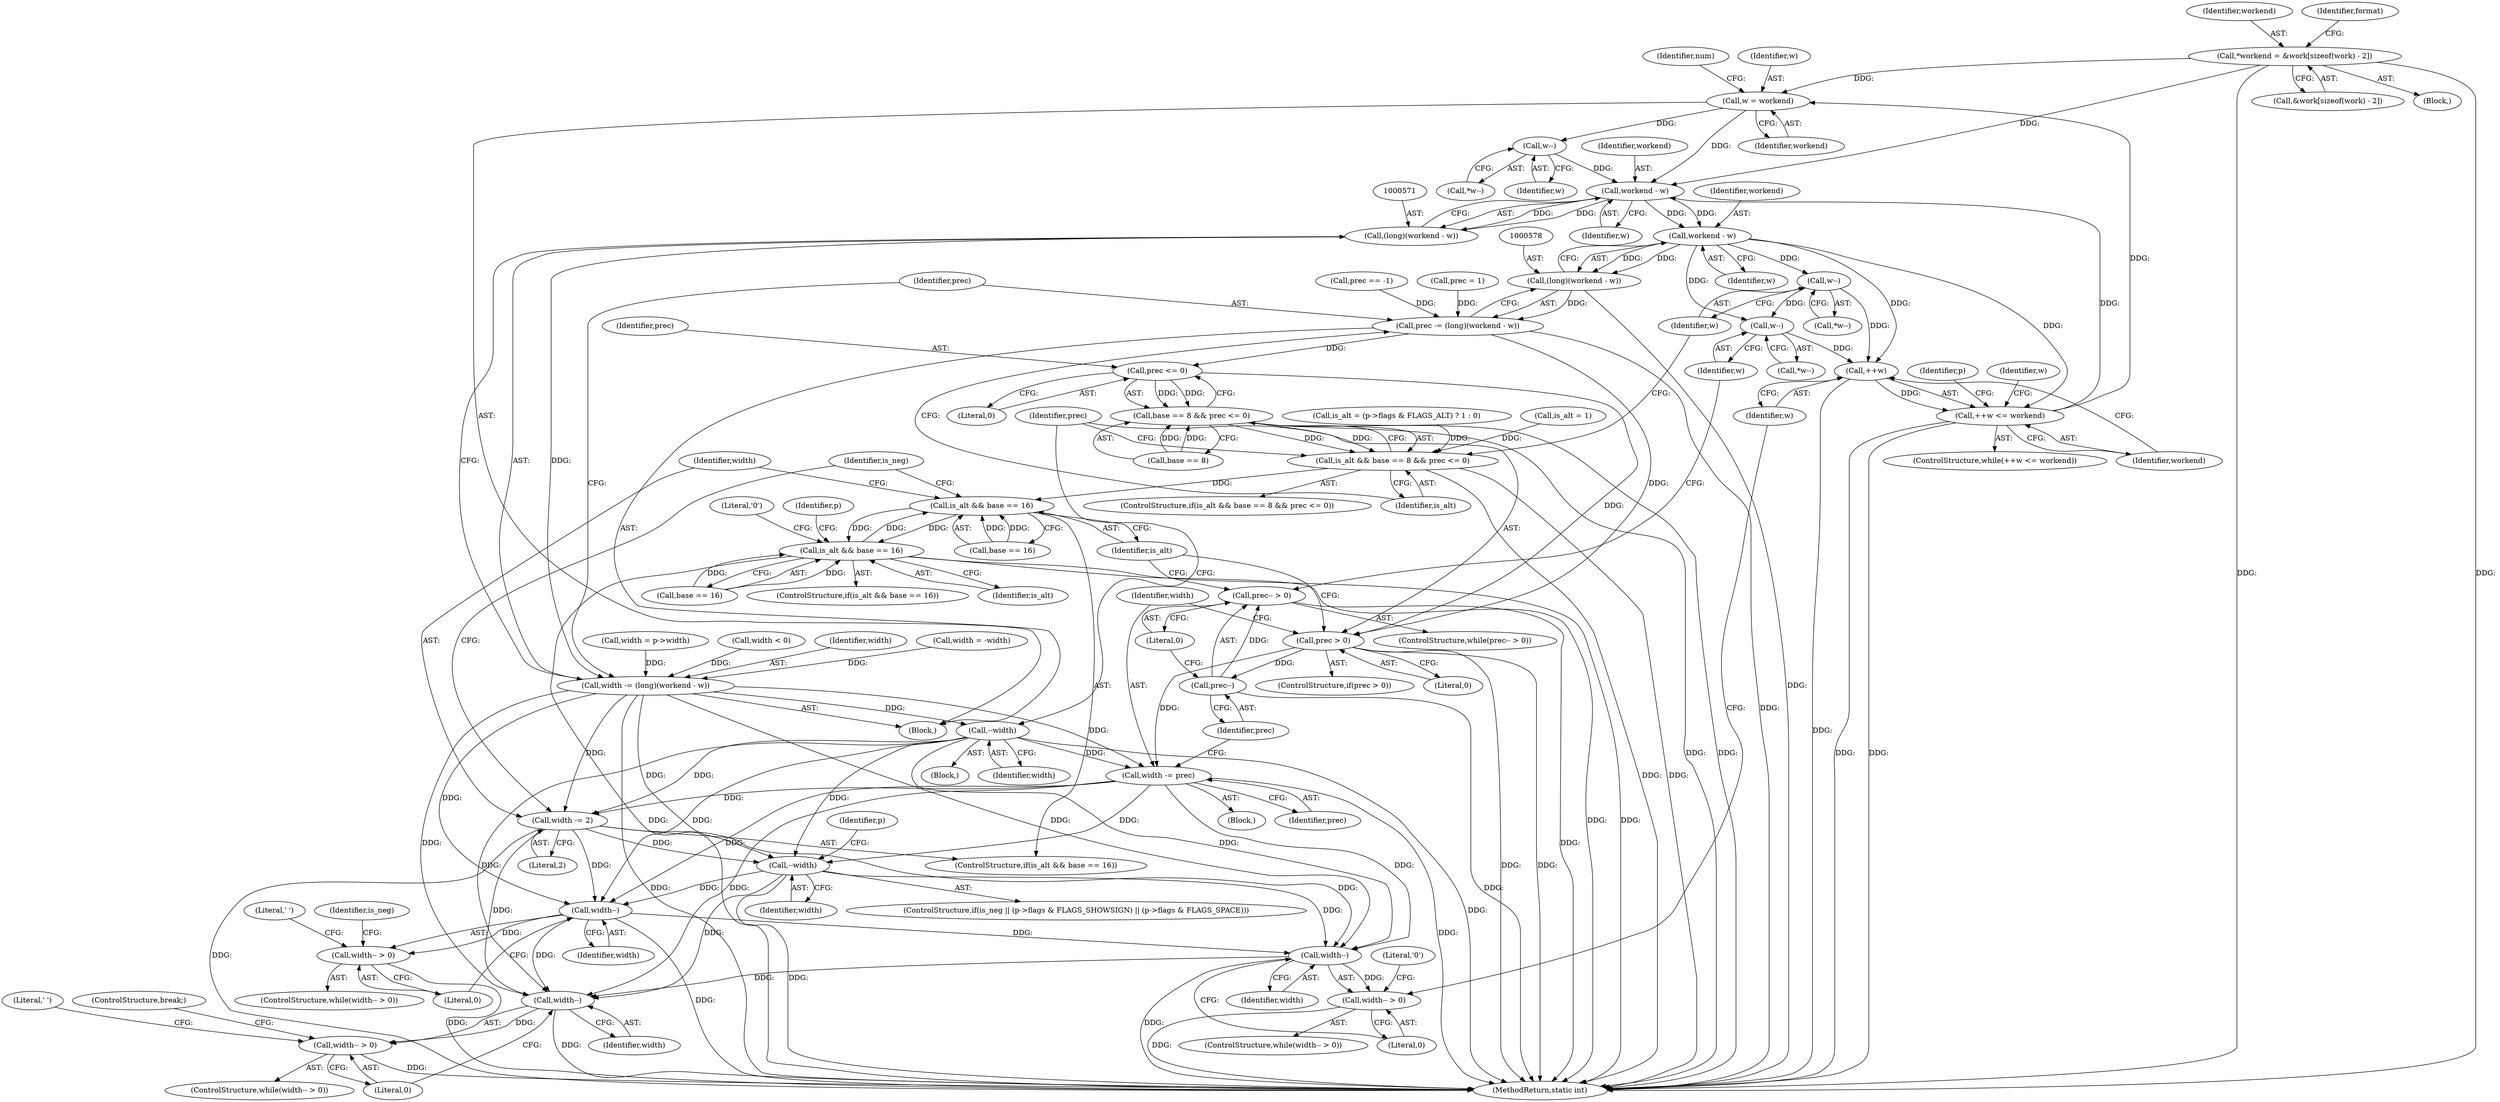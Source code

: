 digraph "0_curl_curl-7_51_0-162-g3ab3c16@API" {
"1000179" [label="(Call,*workend = &work[sizeof(work) - 2])"];
"1000548" [label="(Call,w = workend)"];
"1000558" [label="(Call,w--)"];
"1000572" [label="(Call,workend - w)"];
"1000570" [label="(Call,(long)(workend - w))"];
"1000568" [label="(Call,width -= (long)(workend - w))"];
"1000598" [label="(Call,--width)"];
"1000605" [label="(Call,width -= prec)"];
"1000624" [label="(Call,width -= 2)"];
"1000641" [label="(Call,--width)"];
"1000659" [label="(Call,width--)"];
"1000658" [label="(Call,width-- > 0)"];
"1000721" [label="(Call,width--)"];
"1000720" [label="(Call,width-- > 0)"];
"1000743" [label="(Call,width--)"];
"1000742" [label="(Call,width-- > 0)"];
"1000579" [label="(Call,workend - w)"];
"1000577" [label="(Call,(long)(workend - w))"];
"1000575" [label="(Call,prec -= (long)(workend - w))"];
"1000589" [label="(Call,prec <= 0)"];
"1000585" [label="(Call,base == 8 && prec <= 0)"];
"1000583" [label="(Call,is_alt && base == 8 && prec <= 0)"];
"1000619" [label="(Call,is_alt && base == 16)"];
"1000687" [label="(Call,is_alt && base == 16)"];
"1000601" [label="(Call,prec > 0)"];
"1000610" [label="(Call,prec--)"];
"1000609" [label="(Call,prec-- > 0)"];
"1000595" [label="(Call,w--)"];
"1000615" [label="(Call,w--)"];
"1000728" [label="(Call,++w)"];
"1000727" [label="(Call,++w <= workend)"];
"1000576" [label="(Identifier,prec)"];
"1000629" [label="(Identifier,is_neg)"];
"1000748" [label="(ControlStructure,break;)"];
"1000660" [label="(Identifier,width)"];
"1000694" [label="(Literal,'0')"];
"1000573" [label="(Identifier,workend)"];
"1000727" [label="(Call,++w <= workend)"];
"1000722" [label="(Identifier,width)"];
"1000744" [label="(Identifier,width)"];
"1000745" [label="(Literal,0)"];
"1000600" [label="(ControlStructure,if(prec > 0))"];
"1000663" [label="(Literal,' ')"];
"1000642" [label="(Identifier,width)"];
"1000604" [label="(Block,)"];
"1000738" [label="(Identifier,p)"];
"1000609" [label="(Call,prec-- > 0)"];
"1000689" [label="(Call,base == 16)"];
"1000615" [label="(Call,w--)"];
"1000548" [label="(Call,w = workend)"];
"1000553" [label="(Identifier,num)"];
"1000747" [label="(Literal,' ')"];
"1000624" [label="(Call,width -= 2)"];
"1000180" [label="(Identifier,workend)"];
"1000612" [label="(Literal,0)"];
"1000179" [label="(Call,*workend = &work[sizeof(work) - 2])"];
"1000322" [label="(Call,width = p->width)"];
"1000181" [label="(Call,&work[sizeof(work) - 2])"];
"1000743" [label="(Call,width--)"];
"1000594" [label="(Call,*w--)"];
"1000570" [label="(Call,(long)(workend - w))"];
"1000596" [label="(Identifier,w)"];
"1000734" [label="(Identifier,w)"];
"1000541" [label="(Call,prec == -1)"];
"1000592" [label="(Block,)"];
"1000568" [label="(Call,width -= (long)(workend - w))"];
"1000625" [label="(Identifier,width)"];
"1000726" [label="(ControlStructure,while(++w <= workend))"];
"1000595" [label="(Call,w--)"];
"1000550" [label="(Identifier,workend)"];
"1000659" [label="(Call,width--)"];
"1000577" [label="(Call,(long)(workend - w))"];
"1000376" [label="(Call,is_alt = (p->flags & FLAGS_ALT) ? 1 : 0)"];
"1000579" [label="(Call,workend - w)"];
"1000721" [label="(Call,width--)"];
"1000741" [label="(ControlStructure,while(width-- > 0))"];
"1000920" [label="(Call,is_alt = 1)"];
"1000742" [label="(Call,width-- > 0)"];
"1000303" [label="(Call,width < 0)"];
"1000549" [label="(Identifier,w)"];
"1000586" [label="(Call,base == 8)"];
"1000582" [label="(ControlStructure,if(is_alt && base == 8 && prec <= 0))"];
"1000190" [label="(Identifier,format)"];
"1000585" [label="(Call,base == 8 && prec <= 0)"];
"1000719" [label="(ControlStructure,while(width-- > 0))"];
"1000626" [label="(Literal,2)"];
"1000641" [label="(Call,--width)"];
"1000627" [label="(ControlStructure,if(is_neg || (p->flags & FLAGS_SHOWSIGN) || (p->flags & FLAGS_SPACE)))"];
"1000558" [label="(Call,w--)"];
"1000711" [label="(Identifier,p)"];
"1000583" [label="(Call,is_alt && base == 8 && prec <= 0)"];
"1000730" [label="(Identifier,workend)"];
"1000728" [label="(Call,++w)"];
"1000569" [label="(Identifier,width)"];
"1000557" [label="(Call,*w--)"];
"1000606" [label="(Identifier,width)"];
"1000620" [label="(Identifier,is_alt)"];
"1000687" [label="(Call,is_alt && base == 16)"];
"1000658" [label="(Call,width-- > 0)"];
"1000614" [label="(Call,*w--)"];
"1000619" [label="(Call,is_alt && base == 16)"];
"1000158" [label="(Block,)"];
"1000607" [label="(Identifier,prec)"];
"1000661" [label="(Literal,0)"];
"1000545" [label="(Call,prec = 1)"];
"1000665" [label="(Identifier,is_neg)"];
"1000574" [label="(Identifier,w)"];
"1000572" [label="(Call,workend - w)"];
"1000725" [label="(Literal,'0')"];
"1000602" [label="(Identifier,prec)"];
"1000590" [label="(Identifier,prec)"];
"1000591" [label="(Literal,0)"];
"1000603" [label="(Literal,0)"];
"1000605" [label="(Call,width -= prec)"];
"1000580" [label="(Identifier,workend)"];
"1000610" [label="(Call,prec--)"];
"1000598" [label="(Call,--width)"];
"1000599" [label="(Identifier,width)"];
"1000575" [label="(Call,prec -= (long)(workend - w))"];
"1000589" [label="(Call,prec <= 0)"];
"1000584" [label="(Identifier,is_alt)"];
"1000608" [label="(ControlStructure,while(prec-- > 0))"];
"1000581" [label="(Identifier,w)"];
"1000390" [label="(Block,)"];
"1000648" [label="(Identifier,p)"];
"1000723" [label="(Literal,0)"];
"1000686" [label="(ControlStructure,if(is_alt && base == 16))"];
"1001386" [label="(MethodReturn,static int)"];
"1000618" [label="(ControlStructure,if(is_alt && base == 16))"];
"1000601" [label="(Call,prec > 0)"];
"1000559" [label="(Identifier,w)"];
"1000621" [label="(Call,base == 16)"];
"1000611" [label="(Identifier,prec)"];
"1000616" [label="(Identifier,w)"];
"1000720" [label="(Call,width-- > 0)"];
"1000307" [label="(Call,width = -width)"];
"1000688" [label="(Identifier,is_alt)"];
"1000657" [label="(ControlStructure,while(width-- > 0))"];
"1000729" [label="(Identifier,w)"];
"1000179" -> "1000158"  [label="AST: "];
"1000179" -> "1000181"  [label="CFG: "];
"1000180" -> "1000179"  [label="AST: "];
"1000181" -> "1000179"  [label="AST: "];
"1000190" -> "1000179"  [label="CFG: "];
"1000179" -> "1001386"  [label="DDG: "];
"1000179" -> "1001386"  [label="DDG: "];
"1000179" -> "1000548"  [label="DDG: "];
"1000179" -> "1000572"  [label="DDG: "];
"1000548" -> "1000390"  [label="AST: "];
"1000548" -> "1000550"  [label="CFG: "];
"1000549" -> "1000548"  [label="AST: "];
"1000550" -> "1000548"  [label="AST: "];
"1000553" -> "1000548"  [label="CFG: "];
"1000727" -> "1000548"  [label="DDG: "];
"1000548" -> "1000558"  [label="DDG: "];
"1000548" -> "1000572"  [label="DDG: "];
"1000558" -> "1000557"  [label="AST: "];
"1000558" -> "1000559"  [label="CFG: "];
"1000559" -> "1000558"  [label="AST: "];
"1000557" -> "1000558"  [label="CFG: "];
"1000558" -> "1000572"  [label="DDG: "];
"1000572" -> "1000570"  [label="AST: "];
"1000572" -> "1000574"  [label="CFG: "];
"1000573" -> "1000572"  [label="AST: "];
"1000574" -> "1000572"  [label="AST: "];
"1000570" -> "1000572"  [label="CFG: "];
"1000572" -> "1000570"  [label="DDG: "];
"1000572" -> "1000570"  [label="DDG: "];
"1000727" -> "1000572"  [label="DDG: "];
"1000572" -> "1000579"  [label="DDG: "];
"1000572" -> "1000579"  [label="DDG: "];
"1000570" -> "1000568"  [label="AST: "];
"1000571" -> "1000570"  [label="AST: "];
"1000568" -> "1000570"  [label="CFG: "];
"1000570" -> "1000568"  [label="DDG: "];
"1000568" -> "1000390"  [label="AST: "];
"1000569" -> "1000568"  [label="AST: "];
"1000576" -> "1000568"  [label="CFG: "];
"1000568" -> "1001386"  [label="DDG: "];
"1000303" -> "1000568"  [label="DDG: "];
"1000322" -> "1000568"  [label="DDG: "];
"1000307" -> "1000568"  [label="DDG: "];
"1000568" -> "1000598"  [label="DDG: "];
"1000568" -> "1000605"  [label="DDG: "];
"1000568" -> "1000624"  [label="DDG: "];
"1000568" -> "1000641"  [label="DDG: "];
"1000568" -> "1000659"  [label="DDG: "];
"1000568" -> "1000721"  [label="DDG: "];
"1000568" -> "1000743"  [label="DDG: "];
"1000598" -> "1000592"  [label="AST: "];
"1000598" -> "1000599"  [label="CFG: "];
"1000599" -> "1000598"  [label="AST: "];
"1000602" -> "1000598"  [label="CFG: "];
"1000598" -> "1001386"  [label="DDG: "];
"1000598" -> "1000605"  [label="DDG: "];
"1000598" -> "1000624"  [label="DDG: "];
"1000598" -> "1000641"  [label="DDG: "];
"1000598" -> "1000659"  [label="DDG: "];
"1000598" -> "1000721"  [label="DDG: "];
"1000598" -> "1000743"  [label="DDG: "];
"1000605" -> "1000604"  [label="AST: "];
"1000605" -> "1000607"  [label="CFG: "];
"1000606" -> "1000605"  [label="AST: "];
"1000607" -> "1000605"  [label="AST: "];
"1000611" -> "1000605"  [label="CFG: "];
"1000605" -> "1001386"  [label="DDG: "];
"1000601" -> "1000605"  [label="DDG: "];
"1000605" -> "1000624"  [label="DDG: "];
"1000605" -> "1000641"  [label="DDG: "];
"1000605" -> "1000659"  [label="DDG: "];
"1000605" -> "1000721"  [label="DDG: "];
"1000605" -> "1000743"  [label="DDG: "];
"1000624" -> "1000618"  [label="AST: "];
"1000624" -> "1000626"  [label="CFG: "];
"1000625" -> "1000624"  [label="AST: "];
"1000626" -> "1000624"  [label="AST: "];
"1000629" -> "1000624"  [label="CFG: "];
"1000624" -> "1001386"  [label="DDG: "];
"1000624" -> "1000641"  [label="DDG: "];
"1000624" -> "1000659"  [label="DDG: "];
"1000624" -> "1000721"  [label="DDG: "];
"1000624" -> "1000743"  [label="DDG: "];
"1000641" -> "1000627"  [label="AST: "];
"1000641" -> "1000642"  [label="CFG: "];
"1000642" -> "1000641"  [label="AST: "];
"1000648" -> "1000641"  [label="CFG: "];
"1000641" -> "1001386"  [label="DDG: "];
"1000641" -> "1000659"  [label="DDG: "];
"1000641" -> "1000721"  [label="DDG: "];
"1000641" -> "1000743"  [label="DDG: "];
"1000659" -> "1000658"  [label="AST: "];
"1000659" -> "1000660"  [label="CFG: "];
"1000660" -> "1000659"  [label="AST: "];
"1000661" -> "1000659"  [label="CFG: "];
"1000659" -> "1001386"  [label="DDG: "];
"1000659" -> "1000658"  [label="DDG: "];
"1000659" -> "1000721"  [label="DDG: "];
"1000659" -> "1000743"  [label="DDG: "];
"1000658" -> "1000657"  [label="AST: "];
"1000658" -> "1000661"  [label="CFG: "];
"1000661" -> "1000658"  [label="AST: "];
"1000663" -> "1000658"  [label="CFG: "];
"1000665" -> "1000658"  [label="CFG: "];
"1000658" -> "1001386"  [label="DDG: "];
"1000721" -> "1000720"  [label="AST: "];
"1000721" -> "1000722"  [label="CFG: "];
"1000722" -> "1000721"  [label="AST: "];
"1000723" -> "1000721"  [label="CFG: "];
"1000721" -> "1001386"  [label="DDG: "];
"1000721" -> "1000720"  [label="DDG: "];
"1000721" -> "1000743"  [label="DDG: "];
"1000720" -> "1000719"  [label="AST: "];
"1000720" -> "1000723"  [label="CFG: "];
"1000723" -> "1000720"  [label="AST: "];
"1000725" -> "1000720"  [label="CFG: "];
"1000729" -> "1000720"  [label="CFG: "];
"1000720" -> "1001386"  [label="DDG: "];
"1000743" -> "1000742"  [label="AST: "];
"1000743" -> "1000744"  [label="CFG: "];
"1000744" -> "1000743"  [label="AST: "];
"1000745" -> "1000743"  [label="CFG: "];
"1000743" -> "1001386"  [label="DDG: "];
"1000743" -> "1000742"  [label="DDG: "];
"1000742" -> "1000741"  [label="AST: "];
"1000742" -> "1000745"  [label="CFG: "];
"1000745" -> "1000742"  [label="AST: "];
"1000747" -> "1000742"  [label="CFG: "];
"1000748" -> "1000742"  [label="CFG: "];
"1000742" -> "1001386"  [label="DDG: "];
"1000579" -> "1000577"  [label="AST: "];
"1000579" -> "1000581"  [label="CFG: "];
"1000580" -> "1000579"  [label="AST: "];
"1000581" -> "1000579"  [label="AST: "];
"1000577" -> "1000579"  [label="CFG: "];
"1000579" -> "1000577"  [label="DDG: "];
"1000579" -> "1000577"  [label="DDG: "];
"1000579" -> "1000595"  [label="DDG: "];
"1000579" -> "1000615"  [label="DDG: "];
"1000579" -> "1000728"  [label="DDG: "];
"1000579" -> "1000727"  [label="DDG: "];
"1000577" -> "1000575"  [label="AST: "];
"1000578" -> "1000577"  [label="AST: "];
"1000575" -> "1000577"  [label="CFG: "];
"1000577" -> "1001386"  [label="DDG: "];
"1000577" -> "1000575"  [label="DDG: "];
"1000575" -> "1000390"  [label="AST: "];
"1000576" -> "1000575"  [label="AST: "];
"1000584" -> "1000575"  [label="CFG: "];
"1000575" -> "1001386"  [label="DDG: "];
"1000545" -> "1000575"  [label="DDG: "];
"1000541" -> "1000575"  [label="DDG: "];
"1000575" -> "1000589"  [label="DDG: "];
"1000575" -> "1000601"  [label="DDG: "];
"1000589" -> "1000585"  [label="AST: "];
"1000589" -> "1000591"  [label="CFG: "];
"1000590" -> "1000589"  [label="AST: "];
"1000591" -> "1000589"  [label="AST: "];
"1000585" -> "1000589"  [label="CFG: "];
"1000589" -> "1000585"  [label="DDG: "];
"1000589" -> "1000585"  [label="DDG: "];
"1000589" -> "1000601"  [label="DDG: "];
"1000585" -> "1000583"  [label="AST: "];
"1000585" -> "1000586"  [label="CFG: "];
"1000586" -> "1000585"  [label="AST: "];
"1000583" -> "1000585"  [label="CFG: "];
"1000585" -> "1001386"  [label="DDG: "];
"1000585" -> "1001386"  [label="DDG: "];
"1000585" -> "1000583"  [label="DDG: "];
"1000585" -> "1000583"  [label="DDG: "];
"1000586" -> "1000585"  [label="DDG: "];
"1000586" -> "1000585"  [label="DDG: "];
"1000583" -> "1000582"  [label="AST: "];
"1000583" -> "1000584"  [label="CFG: "];
"1000584" -> "1000583"  [label="AST: "];
"1000596" -> "1000583"  [label="CFG: "];
"1000602" -> "1000583"  [label="CFG: "];
"1000583" -> "1001386"  [label="DDG: "];
"1000583" -> "1001386"  [label="DDG: "];
"1000376" -> "1000583"  [label="DDG: "];
"1000920" -> "1000583"  [label="DDG: "];
"1000583" -> "1000619"  [label="DDG: "];
"1000619" -> "1000618"  [label="AST: "];
"1000619" -> "1000620"  [label="CFG: "];
"1000619" -> "1000621"  [label="CFG: "];
"1000620" -> "1000619"  [label="AST: "];
"1000621" -> "1000619"  [label="AST: "];
"1000625" -> "1000619"  [label="CFG: "];
"1000629" -> "1000619"  [label="CFG: "];
"1000687" -> "1000619"  [label="DDG: "];
"1000621" -> "1000619"  [label="DDG: "];
"1000621" -> "1000619"  [label="DDG: "];
"1000619" -> "1000687"  [label="DDG: "];
"1000619" -> "1000687"  [label="DDG: "];
"1000687" -> "1000686"  [label="AST: "];
"1000687" -> "1000688"  [label="CFG: "];
"1000687" -> "1000689"  [label="CFG: "];
"1000688" -> "1000687"  [label="AST: "];
"1000689" -> "1000687"  [label="AST: "];
"1000694" -> "1000687"  [label="CFG: "];
"1000711" -> "1000687"  [label="CFG: "];
"1000687" -> "1001386"  [label="DDG: "];
"1000687" -> "1001386"  [label="DDG: "];
"1000687" -> "1001386"  [label="DDG: "];
"1000689" -> "1000687"  [label="DDG: "];
"1000689" -> "1000687"  [label="DDG: "];
"1000601" -> "1000600"  [label="AST: "];
"1000601" -> "1000603"  [label="CFG: "];
"1000602" -> "1000601"  [label="AST: "];
"1000603" -> "1000601"  [label="AST: "];
"1000606" -> "1000601"  [label="CFG: "];
"1000620" -> "1000601"  [label="CFG: "];
"1000601" -> "1001386"  [label="DDG: "];
"1000601" -> "1001386"  [label="DDG: "];
"1000601" -> "1000610"  [label="DDG: "];
"1000610" -> "1000609"  [label="AST: "];
"1000610" -> "1000611"  [label="CFG: "];
"1000611" -> "1000610"  [label="AST: "];
"1000612" -> "1000610"  [label="CFG: "];
"1000610" -> "1001386"  [label="DDG: "];
"1000610" -> "1000609"  [label="DDG: "];
"1000609" -> "1000608"  [label="AST: "];
"1000609" -> "1000612"  [label="CFG: "];
"1000612" -> "1000609"  [label="AST: "];
"1000616" -> "1000609"  [label="CFG: "];
"1000620" -> "1000609"  [label="CFG: "];
"1000609" -> "1001386"  [label="DDG: "];
"1000595" -> "1000594"  [label="AST: "];
"1000595" -> "1000596"  [label="CFG: "];
"1000596" -> "1000595"  [label="AST: "];
"1000594" -> "1000595"  [label="CFG: "];
"1000595" -> "1000615"  [label="DDG: "];
"1000595" -> "1000728"  [label="DDG: "];
"1000615" -> "1000614"  [label="AST: "];
"1000615" -> "1000616"  [label="CFG: "];
"1000616" -> "1000615"  [label="AST: "];
"1000614" -> "1000615"  [label="CFG: "];
"1000615" -> "1000728"  [label="DDG: "];
"1000728" -> "1000727"  [label="AST: "];
"1000728" -> "1000729"  [label="CFG: "];
"1000729" -> "1000728"  [label="AST: "];
"1000730" -> "1000728"  [label="CFG: "];
"1000728" -> "1001386"  [label="DDG: "];
"1000728" -> "1000727"  [label="DDG: "];
"1000727" -> "1000726"  [label="AST: "];
"1000727" -> "1000730"  [label="CFG: "];
"1000730" -> "1000727"  [label="AST: "];
"1000734" -> "1000727"  [label="CFG: "];
"1000738" -> "1000727"  [label="CFG: "];
"1000727" -> "1001386"  [label="DDG: "];
"1000727" -> "1001386"  [label="DDG: "];
}

